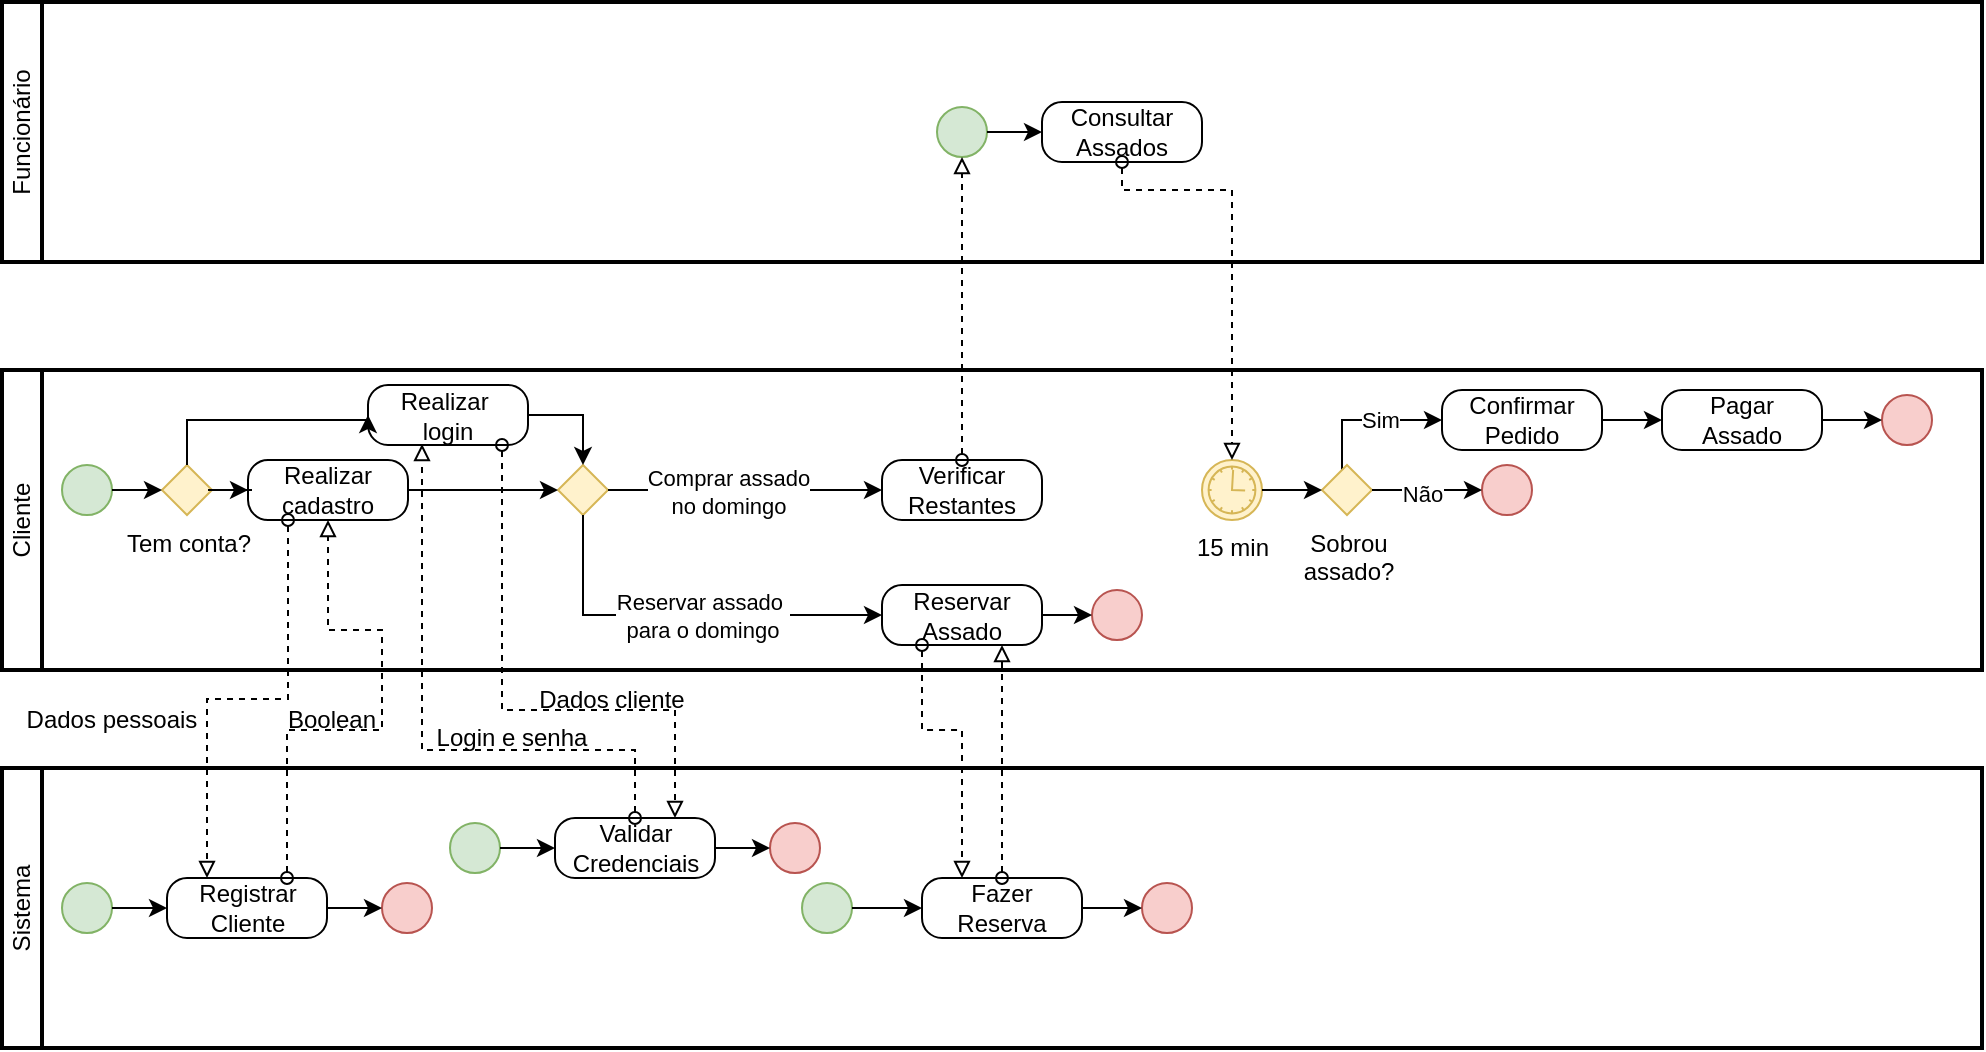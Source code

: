 <mxfile version="24.0.6" type="device">
  <diagram name="Página-1" id="PackzysqCE_SgGWZMTbv">
    <mxGraphModel dx="1496" dy="746" grid="1" gridSize="10" guides="1" tooltips="1" connect="1" arrows="1" fold="1" page="1" pageScale="1" pageWidth="827" pageHeight="1169" background="none" math="0" shadow="0">
      <root>
        <mxCell id="0" />
        <mxCell id="1" parent="0" />
        <mxCell id="0MPRl1a49YGlIiTAVaeu-1" value="Cliente" style="swimlane;html=1;startSize=20;fontStyle=0;collapsible=0;horizontal=0;swimlaneLine=1;swimlaneFillColor=#ffffff;strokeWidth=2;whiteSpace=wrap;" vertex="1" parent="1">
          <mxGeometry x="190" y="210" width="990" height="150" as="geometry" />
        </mxCell>
        <mxCell id="0MPRl1a49YGlIiTAVaeu-4" value="" style="points=[[0.145,0.145,0],[0.5,0,0],[0.855,0.145,0],[1,0.5,0],[0.855,0.855,0],[0.5,1,0],[0.145,0.855,0],[0,0.5,0]];shape=mxgraph.bpmn.event;html=1;verticalLabelPosition=bottom;labelBackgroundColor=#ffffff;verticalAlign=top;align=center;perimeter=ellipsePerimeter;outlineConnect=0;aspect=fixed;outline=standard;symbol=general;fillColor=#d5e8d4;strokeColor=#82b366;" vertex="1" parent="0MPRl1a49YGlIiTAVaeu-1">
          <mxGeometry x="30" y="47.5" width="25" height="25" as="geometry" />
        </mxCell>
        <mxCell id="0MPRl1a49YGlIiTAVaeu-5" value="Realizar cadastro" style="points=[[0.25,0,0],[0.5,0,0],[0.75,0,0],[1,0.25,0],[1,0.5,0],[1,0.75,0],[0.75,1,0],[0.5,1,0],[0.25,1,0],[0,0.75,0],[0,0.5,0],[0,0.25,0]];shape=mxgraph.bpmn.task;whiteSpace=wrap;rectStyle=rounded;size=10;html=1;container=1;expand=0;collapsible=0;taskMarker=abstract;" vertex="1" parent="0MPRl1a49YGlIiTAVaeu-1">
          <mxGeometry x="123" y="45" width="80" height="30" as="geometry" />
        </mxCell>
        <mxCell id="0MPRl1a49YGlIiTAVaeu-6" value="Tem conta?" style="points=[[0.25,0.25,0],[0.5,0,0],[0.75,0.25,0],[1,0.5,0],[0.75,0.75,0],[0.5,1,0],[0.25,0.75,0],[0,0.5,0]];shape=mxgraph.bpmn.gateway2;html=1;verticalLabelPosition=bottom;labelBackgroundColor=#ffffff;verticalAlign=top;align=center;perimeter=rhombusPerimeter;outlineConnect=0;outline=none;symbol=none;fillColor=#fff2cc;strokeColor=#d6b656;" vertex="1" parent="0MPRl1a49YGlIiTAVaeu-1">
          <mxGeometry x="80" y="47.5" width="25" height="25" as="geometry" />
        </mxCell>
        <mxCell id="0MPRl1a49YGlIiTAVaeu-7" style="edgeStyle=orthogonalEdgeStyle;rounded=0;orthogonalLoop=1;jettySize=auto;html=1;entryX=0;entryY=0.5;entryDx=0;entryDy=0;entryPerimeter=0;" edge="1" parent="0MPRl1a49YGlIiTAVaeu-1" source="0MPRl1a49YGlIiTAVaeu-4" target="0MPRl1a49YGlIiTAVaeu-6">
          <mxGeometry relative="1" as="geometry" />
        </mxCell>
        <mxCell id="0MPRl1a49YGlIiTAVaeu-8" value="Realizar&amp;nbsp;&lt;div&gt;login&lt;/div&gt;" style="points=[[0.25,0,0],[0.5,0,0],[0.75,0,0],[1,0.25,0],[1,0.5,0],[1,0.75,0],[0.75,1,0],[0.5,1,0],[0.25,1,0],[0,0.75,0],[0,0.5,0],[0,0.25,0]];shape=mxgraph.bpmn.task;whiteSpace=wrap;rectStyle=rounded;size=10;html=1;container=1;expand=0;collapsible=0;taskMarker=abstract;" vertex="1" parent="0MPRl1a49YGlIiTAVaeu-1">
          <mxGeometry x="183" y="7.5" width="80" height="30" as="geometry" />
        </mxCell>
        <mxCell id="0MPRl1a49YGlIiTAVaeu-9" style="edgeStyle=orthogonalEdgeStyle;rounded=0;orthogonalLoop=1;jettySize=auto;html=1;entryX=0;entryY=0.5;entryDx=0;entryDy=0;entryPerimeter=0;" edge="1" parent="0MPRl1a49YGlIiTAVaeu-1" source="0MPRl1a49YGlIiTAVaeu-6" target="0MPRl1a49YGlIiTAVaeu-8">
          <mxGeometry relative="1" as="geometry">
            <Array as="points">
              <mxPoint x="93" y="25" />
            </Array>
          </mxGeometry>
        </mxCell>
        <mxCell id="0MPRl1a49YGlIiTAVaeu-10" style="edgeStyle=orthogonalEdgeStyle;rounded=0;orthogonalLoop=1;jettySize=auto;html=1;entryX=0;entryY=0.5;entryDx=0;entryDy=0;entryPerimeter=0;" edge="1" parent="0MPRl1a49YGlIiTAVaeu-1" source="0MPRl1a49YGlIiTAVaeu-6" target="0MPRl1a49YGlIiTAVaeu-5">
          <mxGeometry relative="1" as="geometry" />
        </mxCell>
        <mxCell id="0MPRl1a49YGlIiTAVaeu-11" value="" style="points=[[0.25,0.25,0],[0.5,0,0],[0.75,0.25,0],[1,0.5,0],[0.75,0.75,0],[0.5,1,0],[0.25,0.75,0],[0,0.5,0]];shape=mxgraph.bpmn.gateway2;html=1;verticalLabelPosition=bottom;labelBackgroundColor=#ffffff;verticalAlign=top;align=center;perimeter=rhombusPerimeter;outlineConnect=0;outline=none;symbol=none;fillColor=#fff2cc;strokeColor=#d6b656;" vertex="1" parent="0MPRl1a49YGlIiTAVaeu-1">
          <mxGeometry x="278" y="47.5" width="25" height="25" as="geometry" />
        </mxCell>
        <mxCell id="0MPRl1a49YGlIiTAVaeu-12" style="edgeStyle=orthogonalEdgeStyle;rounded=0;orthogonalLoop=1;jettySize=auto;html=1;entryX=0;entryY=0.5;entryDx=0;entryDy=0;entryPerimeter=0;" edge="1" parent="0MPRl1a49YGlIiTAVaeu-1" source="0MPRl1a49YGlIiTAVaeu-5" target="0MPRl1a49YGlIiTAVaeu-11">
          <mxGeometry relative="1" as="geometry" />
        </mxCell>
        <mxCell id="0MPRl1a49YGlIiTAVaeu-14" style="edgeStyle=orthogonalEdgeStyle;rounded=0;orthogonalLoop=1;jettySize=auto;html=1;entryX=0.5;entryY=0;entryDx=0;entryDy=0;entryPerimeter=0;" edge="1" parent="0MPRl1a49YGlIiTAVaeu-1" source="0MPRl1a49YGlIiTAVaeu-8" target="0MPRl1a49YGlIiTAVaeu-11">
          <mxGeometry relative="1" as="geometry" />
        </mxCell>
        <mxCell id="0MPRl1a49YGlIiTAVaeu-15" value="Reservar&lt;div&gt;Assado&lt;/div&gt;" style="points=[[0.25,0,0],[0.5,0,0],[0.75,0,0],[1,0.25,0],[1,0.5,0],[1,0.75,0],[0.75,1,0],[0.5,1,0],[0.25,1,0],[0,0.75,0],[0,0.5,0],[0,0.25,0]];shape=mxgraph.bpmn.task;whiteSpace=wrap;rectStyle=rounded;size=10;html=1;container=1;expand=0;collapsible=0;taskMarker=abstract;" vertex="1" parent="0MPRl1a49YGlIiTAVaeu-1">
          <mxGeometry x="440" y="107.52" width="80" height="30" as="geometry" />
        </mxCell>
        <mxCell id="0MPRl1a49YGlIiTAVaeu-17" value="Verificar&lt;div&gt;Restantes&lt;/div&gt;" style="points=[[0.25,0,0],[0.5,0,0],[0.75,0,0],[1,0.25,0],[1,0.5,0],[1,0.75,0],[0.75,1,0],[0.5,1,0],[0.25,1,0],[0,0.75,0],[0,0.5,0],[0,0.25,0]];shape=mxgraph.bpmn.task;whiteSpace=wrap;rectStyle=rounded;size=10;html=1;container=1;expand=0;collapsible=0;taskMarker=abstract;" vertex="1" parent="0MPRl1a49YGlIiTAVaeu-1">
          <mxGeometry x="440" y="45" width="80" height="30" as="geometry" />
        </mxCell>
        <mxCell id="0MPRl1a49YGlIiTAVaeu-18" style="edgeStyle=orthogonalEdgeStyle;rounded=0;orthogonalLoop=1;jettySize=auto;html=1;" edge="1" parent="0MPRl1a49YGlIiTAVaeu-1" source="0MPRl1a49YGlIiTAVaeu-11">
          <mxGeometry relative="1" as="geometry">
            <mxPoint x="440" y="60" as="targetPoint" />
          </mxGeometry>
        </mxCell>
        <mxCell id="0MPRl1a49YGlIiTAVaeu-20" value="&lt;div&gt;Comprar assado&lt;/div&gt;&lt;div&gt;no domingo&lt;/div&gt;" style="edgeLabel;html=1;align=center;verticalAlign=middle;resizable=0;points=[];" vertex="1" connectable="0" parent="0MPRl1a49YGlIiTAVaeu-18">
          <mxGeometry x="-0.13" y="-1" relative="1" as="geometry">
            <mxPoint as="offset" />
          </mxGeometry>
        </mxCell>
        <mxCell id="0MPRl1a49YGlIiTAVaeu-19" style="edgeStyle=orthogonalEdgeStyle;rounded=0;orthogonalLoop=1;jettySize=auto;html=1;entryX=0;entryY=0.5;entryDx=0;entryDy=0;entryPerimeter=0;exitX=0.5;exitY=1;exitDx=0;exitDy=0;exitPerimeter=0;" edge="1" parent="0MPRl1a49YGlIiTAVaeu-1" source="0MPRl1a49YGlIiTAVaeu-11" target="0MPRl1a49YGlIiTAVaeu-15">
          <mxGeometry relative="1" as="geometry">
            <mxPoint x="291" y="80" as="sourcePoint" />
            <mxPoint x="478" y="122.52" as="targetPoint" />
            <Array as="points">
              <mxPoint x="291" y="123" />
            </Array>
          </mxGeometry>
        </mxCell>
        <mxCell id="0MPRl1a49YGlIiTAVaeu-21" value="Reservar assado&amp;nbsp;&lt;div&gt;para o domingo&lt;/div&gt;" style="edgeLabel;html=1;align=center;verticalAlign=middle;resizable=0;points=[];" vertex="1" connectable="0" parent="0MPRl1a49YGlIiTAVaeu-19">
          <mxGeometry x="0.097" relative="1" as="geometry">
            <mxPoint as="offset" />
          </mxGeometry>
        </mxCell>
        <mxCell id="0MPRl1a49YGlIiTAVaeu-34" value="15 min" style="points=[[0.145,0.145,0],[0.5,0,0],[0.855,0.145,0],[1,0.5,0],[0.855,0.855,0],[0.5,1,0],[0.145,0.855,0],[0,0.5,0]];shape=mxgraph.bpmn.event;html=1;verticalLabelPosition=bottom;labelBackgroundColor=#ffffff;verticalAlign=top;align=center;perimeter=ellipsePerimeter;outlineConnect=0;aspect=fixed;outline=standard;symbol=timer;fillColor=#fff2cc;strokeColor=#d6b656;" vertex="1" parent="0MPRl1a49YGlIiTAVaeu-1">
          <mxGeometry x="600" y="45" width="30" height="30" as="geometry" />
        </mxCell>
        <mxCell id="0MPRl1a49YGlIiTAVaeu-36" value="Confirmar&lt;div&gt;Pedido&lt;/div&gt;" style="points=[[0.25,0,0],[0.5,0,0],[0.75,0,0],[1,0.25,0],[1,0.5,0],[1,0.75,0],[0.75,1,0],[0.5,1,0],[0.25,1,0],[0,0.75,0],[0,0.5,0],[0,0.25,0]];shape=mxgraph.bpmn.task;whiteSpace=wrap;rectStyle=rounded;size=10;html=1;container=1;expand=0;collapsible=0;taskMarker=abstract;" vertex="1" parent="0MPRl1a49YGlIiTAVaeu-1">
          <mxGeometry x="720" y="10" width="80" height="30" as="geometry" />
        </mxCell>
        <mxCell id="0MPRl1a49YGlIiTAVaeu-37" value="Pagar&lt;div&gt;Assado&lt;/div&gt;" style="points=[[0.25,0,0],[0.5,0,0],[0.75,0,0],[1,0.25,0],[1,0.5,0],[1,0.75,0],[0.75,1,0],[0.5,1,0],[0.25,1,0],[0,0.75,0],[0,0.5,0],[0,0.25,0]];shape=mxgraph.bpmn.task;whiteSpace=wrap;rectStyle=rounded;size=10;html=1;container=1;expand=0;collapsible=0;taskMarker=abstract;" vertex="1" parent="0MPRl1a49YGlIiTAVaeu-1">
          <mxGeometry x="830" y="10" width="80" height="30" as="geometry" />
        </mxCell>
        <mxCell id="0MPRl1a49YGlIiTAVaeu-41" style="edgeStyle=orthogonalEdgeStyle;rounded=0;orthogonalLoop=1;jettySize=auto;html=1;entryX=0;entryY=0.5;entryDx=0;entryDy=0;entryPerimeter=0;" edge="1" parent="0MPRl1a49YGlIiTAVaeu-1" source="0MPRl1a49YGlIiTAVaeu-36" target="0MPRl1a49YGlIiTAVaeu-37">
          <mxGeometry relative="1" as="geometry" />
        </mxCell>
        <mxCell id="0MPRl1a49YGlIiTAVaeu-42" value="" style="points=[[0.145,0.145,0],[0.5,0,0],[0.855,0.145,0],[1,0.5,0],[0.855,0.855,0],[0.5,1,0],[0.145,0.855,0],[0,0.5,0]];shape=mxgraph.bpmn.event;html=1;verticalLabelPosition=bottom;labelBackgroundColor=#ffffff;verticalAlign=top;align=center;perimeter=ellipsePerimeter;outlineConnect=0;aspect=fixed;outline=standard;symbol=general;fillColor=#f8cecc;strokeColor=#b85450;" vertex="1" parent="0MPRl1a49YGlIiTAVaeu-1">
          <mxGeometry x="940" y="12.5" width="25" height="25" as="geometry" />
        </mxCell>
        <mxCell id="0MPRl1a49YGlIiTAVaeu-43" style="edgeStyle=orthogonalEdgeStyle;rounded=0;orthogonalLoop=1;jettySize=auto;html=1;entryX=0;entryY=0.5;entryDx=0;entryDy=0;entryPerimeter=0;" edge="1" parent="0MPRl1a49YGlIiTAVaeu-1" source="0MPRl1a49YGlIiTAVaeu-37" target="0MPRl1a49YGlIiTAVaeu-42">
          <mxGeometry relative="1" as="geometry" />
        </mxCell>
        <mxCell id="0MPRl1a49YGlIiTAVaeu-53" style="edgeStyle=orthogonalEdgeStyle;rounded=0;orthogonalLoop=1;jettySize=auto;html=1;entryX=0;entryY=0.5;entryDx=0;entryDy=0;entryPerimeter=0;" edge="1" parent="0MPRl1a49YGlIiTAVaeu-1" source="0MPRl1a49YGlIiTAVaeu-44" target="0MPRl1a49YGlIiTAVaeu-36">
          <mxGeometry relative="1" as="geometry">
            <mxPoint x="672.5" y="20" as="targetPoint" />
            <Array as="points">
              <mxPoint x="670" y="25" />
            </Array>
          </mxGeometry>
        </mxCell>
        <mxCell id="0MPRl1a49YGlIiTAVaeu-54" value="Sim" style="edgeLabel;html=1;align=center;verticalAlign=middle;resizable=0;points=[];" vertex="1" connectable="0" parent="0MPRl1a49YGlIiTAVaeu-53">
          <mxGeometry x="0.154" relative="1" as="geometry">
            <mxPoint as="offset" />
          </mxGeometry>
        </mxCell>
        <mxCell id="0MPRl1a49YGlIiTAVaeu-44" value="Sobrou&lt;div&gt;assado?&lt;/div&gt;" style="points=[[0.25,0.25,0],[0.5,0,0],[0.75,0.25,0],[1,0.5,0],[0.75,0.75,0],[0.5,1,0],[0.25,0.75,0],[0,0.5,0]];shape=mxgraph.bpmn.gateway2;html=1;verticalLabelPosition=bottom;labelBackgroundColor=#ffffff;verticalAlign=top;align=center;perimeter=rhombusPerimeter;outlineConnect=0;outline=none;symbol=none;fillColor=#fff2cc;strokeColor=#d6b656;" vertex="1" parent="0MPRl1a49YGlIiTAVaeu-1">
          <mxGeometry x="660" y="47.5" width="25" height="25" as="geometry" />
        </mxCell>
        <mxCell id="0MPRl1a49YGlIiTAVaeu-45" style="edgeStyle=orthogonalEdgeStyle;rounded=0;orthogonalLoop=1;jettySize=auto;html=1;entryX=0;entryY=0.5;entryDx=0;entryDy=0;entryPerimeter=0;" edge="1" parent="0MPRl1a49YGlIiTAVaeu-1" source="0MPRl1a49YGlIiTAVaeu-34" target="0MPRl1a49YGlIiTAVaeu-44">
          <mxGeometry relative="1" as="geometry" />
        </mxCell>
        <mxCell id="0MPRl1a49YGlIiTAVaeu-49" value="" style="points=[[0.145,0.145,0],[0.5,0,0],[0.855,0.145,0],[1,0.5,0],[0.855,0.855,0],[0.5,1,0],[0.145,0.855,0],[0,0.5,0]];shape=mxgraph.bpmn.event;html=1;verticalLabelPosition=bottom;labelBackgroundColor=#ffffff;verticalAlign=top;align=center;perimeter=ellipsePerimeter;outlineConnect=0;aspect=fixed;outline=standard;symbol=general;fillColor=#f8cecc;strokeColor=#b85450;" vertex="1" parent="0MPRl1a49YGlIiTAVaeu-1">
          <mxGeometry x="740" y="47.5" width="25" height="25" as="geometry" />
        </mxCell>
        <mxCell id="0MPRl1a49YGlIiTAVaeu-51" style="edgeStyle=orthogonalEdgeStyle;rounded=0;orthogonalLoop=1;jettySize=auto;html=1;entryX=0;entryY=0.5;entryDx=0;entryDy=0;entryPerimeter=0;" edge="1" parent="0MPRl1a49YGlIiTAVaeu-1" source="0MPRl1a49YGlIiTAVaeu-44" target="0MPRl1a49YGlIiTAVaeu-49">
          <mxGeometry relative="1" as="geometry">
            <mxPoint x="720" y="60" as="targetPoint" />
          </mxGeometry>
        </mxCell>
        <mxCell id="0MPRl1a49YGlIiTAVaeu-55" value="Não" style="edgeLabel;html=1;align=center;verticalAlign=middle;resizable=0;points=[];" vertex="1" connectable="0" parent="0MPRl1a49YGlIiTAVaeu-51">
          <mxGeometry x="-0.117" y="-2" relative="1" as="geometry">
            <mxPoint as="offset" />
          </mxGeometry>
        </mxCell>
        <mxCell id="0MPRl1a49YGlIiTAVaeu-2" value="Funcionário" style="swimlane;html=1;startSize=20;fontStyle=0;collapsible=0;horizontal=0;swimlaneLine=1;swimlaneFillColor=#ffffff;strokeWidth=2;whiteSpace=wrap;" vertex="1" parent="1">
          <mxGeometry x="190" y="26" width="990" height="130" as="geometry" />
        </mxCell>
        <mxCell id="0MPRl1a49YGlIiTAVaeu-22" value="" style="points=[[0.145,0.145,0],[0.5,0,0],[0.855,0.145,0],[1,0.5,0],[0.855,0.855,0],[0.5,1,0],[0.145,0.855,0],[0,0.5,0]];shape=mxgraph.bpmn.event;html=1;verticalLabelPosition=bottom;labelBackgroundColor=#ffffff;verticalAlign=top;align=center;perimeter=ellipsePerimeter;outlineConnect=0;aspect=fixed;outline=standard;symbol=general;fillColor=#d5e8d4;strokeColor=#82b366;" vertex="1" parent="0MPRl1a49YGlIiTAVaeu-2">
          <mxGeometry x="467.5" y="52.5" width="25" height="25" as="geometry" />
        </mxCell>
        <mxCell id="0MPRl1a49YGlIiTAVaeu-23" value="Consultar&lt;div&gt;Assados&lt;/div&gt;" style="points=[[0.25,0,0],[0.5,0,0],[0.75,0,0],[1,0.25,0],[1,0.5,0],[1,0.75,0],[0.75,1,0],[0.5,1,0],[0.25,1,0],[0,0.75,0],[0,0.5,0],[0,0.25,0]];shape=mxgraph.bpmn.task;whiteSpace=wrap;rectStyle=rounded;size=10;html=1;container=1;expand=0;collapsible=0;taskMarker=abstract;" vertex="1" parent="0MPRl1a49YGlIiTAVaeu-2">
          <mxGeometry x="520" y="50" width="80" height="30" as="geometry" />
        </mxCell>
        <mxCell id="0MPRl1a49YGlIiTAVaeu-26" style="edgeStyle=orthogonalEdgeStyle;rounded=0;orthogonalLoop=1;jettySize=auto;html=1;entryX=0;entryY=0.5;entryDx=0;entryDy=0;entryPerimeter=0;" edge="1" parent="0MPRl1a49YGlIiTAVaeu-2" source="0MPRl1a49YGlIiTAVaeu-22" target="0MPRl1a49YGlIiTAVaeu-23">
          <mxGeometry relative="1" as="geometry" />
        </mxCell>
        <mxCell id="0MPRl1a49YGlIiTAVaeu-3" value="Sistema" style="swimlane;html=1;startSize=20;fontStyle=0;collapsible=0;horizontal=0;swimlaneLine=1;swimlaneFillColor=#ffffff;strokeWidth=2;whiteSpace=wrap;" vertex="1" parent="1">
          <mxGeometry x="190" y="409" width="990" height="140" as="geometry" />
        </mxCell>
        <mxCell id="0MPRl1a49YGlIiTAVaeu-28" value="" style="points=[[0.145,0.145,0],[0.5,0,0],[0.855,0.145,0],[1,0.5,0],[0.855,0.855,0],[0.5,1,0],[0.145,0.855,0],[0,0.5,0]];shape=mxgraph.bpmn.event;html=1;verticalLabelPosition=bottom;labelBackgroundColor=#ffffff;verticalAlign=top;align=center;perimeter=ellipsePerimeter;outlineConnect=0;aspect=fixed;outline=standard;symbol=general;fillColor=#d5e8d4;strokeColor=#82b366;" vertex="1" parent="0MPRl1a49YGlIiTAVaeu-3">
          <mxGeometry x="30" y="57.5" width="25" height="25" as="geometry" />
        </mxCell>
        <mxCell id="0MPRl1a49YGlIiTAVaeu-29" value="Registrar&lt;div&gt;Cliente&lt;/div&gt;" style="points=[[0.25,0,0],[0.5,0,0],[0.75,0,0],[1,0.25,0],[1,0.5,0],[1,0.75,0],[0.75,1,0],[0.5,1,0],[0.25,1,0],[0,0.75,0],[0,0.5,0],[0,0.25,0]];shape=mxgraph.bpmn.task;whiteSpace=wrap;rectStyle=rounded;size=10;html=1;container=1;expand=0;collapsible=0;taskMarker=abstract;" vertex="1" parent="0MPRl1a49YGlIiTAVaeu-3">
          <mxGeometry x="82.5" y="55" width="80" height="30" as="geometry" />
        </mxCell>
        <mxCell id="0MPRl1a49YGlIiTAVaeu-30" style="edgeStyle=orthogonalEdgeStyle;rounded=0;orthogonalLoop=1;jettySize=auto;html=1;entryX=0;entryY=0.5;entryDx=0;entryDy=0;entryPerimeter=0;" edge="1" parent="0MPRl1a49YGlIiTAVaeu-3" source="0MPRl1a49YGlIiTAVaeu-28" target="0MPRl1a49YGlIiTAVaeu-29">
          <mxGeometry relative="1" as="geometry" />
        </mxCell>
        <mxCell id="0MPRl1a49YGlIiTAVaeu-32" value="" style="points=[[0.145,0.145,0],[0.5,0,0],[0.855,0.145,0],[1,0.5,0],[0.855,0.855,0],[0.5,1,0],[0.145,0.855,0],[0,0.5,0]];shape=mxgraph.bpmn.event;html=1;verticalLabelPosition=bottom;labelBackgroundColor=#ffffff;verticalAlign=top;align=center;perimeter=ellipsePerimeter;outlineConnect=0;aspect=fixed;outline=standard;symbol=general;fillColor=#f8cecc;strokeColor=#b85450;" vertex="1" parent="0MPRl1a49YGlIiTAVaeu-3">
          <mxGeometry x="190" y="57.5" width="25" height="25" as="geometry" />
        </mxCell>
        <mxCell id="0MPRl1a49YGlIiTAVaeu-33" style="edgeStyle=orthogonalEdgeStyle;rounded=0;orthogonalLoop=1;jettySize=auto;html=1;entryX=0;entryY=0.5;entryDx=0;entryDy=0;entryPerimeter=0;" edge="1" parent="0MPRl1a49YGlIiTAVaeu-3" source="0MPRl1a49YGlIiTAVaeu-29" target="0MPRl1a49YGlIiTAVaeu-32">
          <mxGeometry relative="1" as="geometry" />
        </mxCell>
        <mxCell id="0MPRl1a49YGlIiTAVaeu-56" value="Fazer&lt;div&gt;Reserva&lt;/div&gt;" style="points=[[0.25,0,0],[0.5,0,0],[0.75,0,0],[1,0.25,0],[1,0.5,0],[1,0.75,0],[0.75,1,0],[0.5,1,0],[0.25,1,0],[0,0.75,0],[0,0.5,0],[0,0.25,0]];shape=mxgraph.bpmn.task;whiteSpace=wrap;rectStyle=rounded;size=10;html=1;container=1;expand=0;collapsible=0;taskMarker=abstract;" vertex="1" parent="0MPRl1a49YGlIiTAVaeu-3">
          <mxGeometry x="460" y="55" width="80" height="30" as="geometry" />
        </mxCell>
        <mxCell id="0MPRl1a49YGlIiTAVaeu-57" value="" style="points=[[0.145,0.145,0],[0.5,0,0],[0.855,0.145,0],[1,0.5,0],[0.855,0.855,0],[0.5,1,0],[0.145,0.855,0],[0,0.5,0]];shape=mxgraph.bpmn.event;html=1;verticalLabelPosition=bottom;labelBackgroundColor=#ffffff;verticalAlign=top;align=center;perimeter=ellipsePerimeter;outlineConnect=0;aspect=fixed;outline=standard;symbol=general;fillColor=#d5e8d4;strokeColor=#82b366;" vertex="1" parent="0MPRl1a49YGlIiTAVaeu-3">
          <mxGeometry x="400" y="57.5" width="25" height="25" as="geometry" />
        </mxCell>
        <mxCell id="0MPRl1a49YGlIiTAVaeu-59" style="edgeStyle=orthogonalEdgeStyle;rounded=0;orthogonalLoop=1;jettySize=auto;html=1;entryX=0;entryY=0.5;entryDx=0;entryDy=0;entryPerimeter=0;" edge="1" parent="0MPRl1a49YGlIiTAVaeu-3" source="0MPRl1a49YGlIiTAVaeu-57" target="0MPRl1a49YGlIiTAVaeu-56">
          <mxGeometry relative="1" as="geometry" />
        </mxCell>
        <mxCell id="0MPRl1a49YGlIiTAVaeu-66" value="" style="points=[[0.145,0.145,0],[0.5,0,0],[0.855,0.145,0],[1,0.5,0],[0.855,0.855,0],[0.5,1,0],[0.145,0.855,0],[0,0.5,0]];shape=mxgraph.bpmn.event;html=1;verticalLabelPosition=bottom;labelBackgroundColor=#ffffff;verticalAlign=top;align=center;perimeter=ellipsePerimeter;outlineConnect=0;aspect=fixed;outline=standard;symbol=general;fillColor=#d5e8d4;strokeColor=#82b366;" vertex="1" parent="0MPRl1a49YGlIiTAVaeu-3">
          <mxGeometry x="224" y="27.5" width="25" height="25" as="geometry" />
        </mxCell>
        <mxCell id="0MPRl1a49YGlIiTAVaeu-67" value="Validar&lt;div&gt;Credenciais&lt;/div&gt;" style="points=[[0.25,0,0],[0.5,0,0],[0.75,0,0],[1,0.25,0],[1,0.5,0],[1,0.75,0],[0.75,1,0],[0.5,1,0],[0.25,1,0],[0,0.75,0],[0,0.5,0],[0,0.25,0]];shape=mxgraph.bpmn.task;whiteSpace=wrap;rectStyle=rounded;size=10;html=1;container=1;expand=0;collapsible=0;taskMarker=abstract;" vertex="1" parent="0MPRl1a49YGlIiTAVaeu-3">
          <mxGeometry x="276.5" y="25" width="80" height="30" as="geometry" />
        </mxCell>
        <mxCell id="0MPRl1a49YGlIiTAVaeu-68" style="edgeStyle=orthogonalEdgeStyle;rounded=0;orthogonalLoop=1;jettySize=auto;html=1;entryX=0;entryY=0.5;entryDx=0;entryDy=0;entryPerimeter=0;" edge="1" parent="0MPRl1a49YGlIiTAVaeu-3" source="0MPRl1a49YGlIiTAVaeu-66" target="0MPRl1a49YGlIiTAVaeu-67">
          <mxGeometry relative="1" as="geometry" />
        </mxCell>
        <mxCell id="0MPRl1a49YGlIiTAVaeu-69" value="" style="points=[[0.145,0.145,0],[0.5,0,0],[0.855,0.145,0],[1,0.5,0],[0.855,0.855,0],[0.5,1,0],[0.145,0.855,0],[0,0.5,0]];shape=mxgraph.bpmn.event;html=1;verticalLabelPosition=bottom;labelBackgroundColor=#ffffff;verticalAlign=top;align=center;perimeter=ellipsePerimeter;outlineConnect=0;aspect=fixed;outline=standard;symbol=general;fillColor=#f8cecc;strokeColor=#b85450;" vertex="1" parent="0MPRl1a49YGlIiTAVaeu-3">
          <mxGeometry x="384" y="27.5" width="25" height="25" as="geometry" />
        </mxCell>
        <mxCell id="0MPRl1a49YGlIiTAVaeu-70" style="edgeStyle=orthogonalEdgeStyle;rounded=0;orthogonalLoop=1;jettySize=auto;html=1;entryX=0;entryY=0.5;entryDx=0;entryDy=0;entryPerimeter=0;" edge="1" parent="0MPRl1a49YGlIiTAVaeu-3" source="0MPRl1a49YGlIiTAVaeu-67" target="0MPRl1a49YGlIiTAVaeu-69">
          <mxGeometry relative="1" as="geometry" />
        </mxCell>
        <mxCell id="0MPRl1a49YGlIiTAVaeu-77" value="" style="points=[[0.145,0.145,0],[0.5,0,0],[0.855,0.145,0],[1,0.5,0],[0.855,0.855,0],[0.5,1,0],[0.145,0.855,0],[0,0.5,0]];shape=mxgraph.bpmn.event;html=1;verticalLabelPosition=bottom;labelBackgroundColor=#ffffff;verticalAlign=top;align=center;perimeter=ellipsePerimeter;outlineConnect=0;aspect=fixed;outline=standard;symbol=general;fillColor=#f8cecc;strokeColor=#b85450;" vertex="1" parent="0MPRl1a49YGlIiTAVaeu-3">
          <mxGeometry x="570" y="57.5" width="25" height="25" as="geometry" />
        </mxCell>
        <mxCell id="0MPRl1a49YGlIiTAVaeu-78" style="edgeStyle=orthogonalEdgeStyle;rounded=0;orthogonalLoop=1;jettySize=auto;html=1;entryX=0;entryY=0.5;entryDx=0;entryDy=0;entryPerimeter=0;" edge="1" parent="0MPRl1a49YGlIiTAVaeu-3" source="0MPRl1a49YGlIiTAVaeu-56" target="0MPRl1a49YGlIiTAVaeu-77">
          <mxGeometry relative="1" as="geometry" />
        </mxCell>
        <mxCell id="0MPRl1a49YGlIiTAVaeu-25" style="edgeStyle=orthogonalEdgeStyle;rounded=0;orthogonalLoop=1;jettySize=auto;html=1;entryX=0.5;entryY=1;entryDx=0;entryDy=0;entryPerimeter=0;dashed=1;endArrow=block;endFill=0;startArrow=oval;startFill=0;" edge="1" parent="1" source="0MPRl1a49YGlIiTAVaeu-17" target="0MPRl1a49YGlIiTAVaeu-22">
          <mxGeometry relative="1" as="geometry" />
        </mxCell>
        <mxCell id="0MPRl1a49YGlIiTAVaeu-31" style="edgeStyle=orthogonalEdgeStyle;rounded=0;orthogonalLoop=1;jettySize=auto;html=1;entryX=0.25;entryY=0;entryDx=0;entryDy=0;entryPerimeter=0;dashed=1;endArrow=block;endFill=0;startArrow=oval;startFill=0;exitX=0.25;exitY=1;exitDx=0;exitDy=0;exitPerimeter=0;" edge="1" parent="1" source="0MPRl1a49YGlIiTAVaeu-5" target="0MPRl1a49YGlIiTAVaeu-29">
          <mxGeometry relative="1" as="geometry" />
        </mxCell>
        <mxCell id="0MPRl1a49YGlIiTAVaeu-35" style="edgeStyle=orthogonalEdgeStyle;rounded=0;orthogonalLoop=1;jettySize=auto;html=1;entryX=0.5;entryY=0;entryDx=0;entryDy=0;entryPerimeter=0;dashed=1;startArrow=oval;startFill=0;endArrow=block;endFill=0;" edge="1" parent="1" source="0MPRl1a49YGlIiTAVaeu-23" target="0MPRl1a49YGlIiTAVaeu-34">
          <mxGeometry relative="1" as="geometry">
            <Array as="points">
              <mxPoint x="805" y="120" />
            </Array>
          </mxGeometry>
        </mxCell>
        <mxCell id="0MPRl1a49YGlIiTAVaeu-38" style="edgeStyle=orthogonalEdgeStyle;rounded=0;orthogonalLoop=1;jettySize=auto;html=1;exitX=0.75;exitY=0;exitDx=0;exitDy=0;exitPerimeter=0;dashed=1;startArrow=oval;startFill=0;endArrow=block;endFill=0;entryX=0.5;entryY=1;entryDx=0;entryDy=0;entryPerimeter=0;" edge="1" parent="1" source="0MPRl1a49YGlIiTAVaeu-29" target="0MPRl1a49YGlIiTAVaeu-5">
          <mxGeometry relative="1" as="geometry">
            <mxPoint x="380" y="300" as="targetPoint" />
            <Array as="points">
              <mxPoint x="333" y="390" />
              <mxPoint x="380" y="390" />
              <mxPoint x="380" y="340" />
              <mxPoint x="353" y="340" />
            </Array>
          </mxGeometry>
        </mxCell>
        <mxCell id="0MPRl1a49YGlIiTAVaeu-60" style="edgeStyle=orthogonalEdgeStyle;rounded=0;orthogonalLoop=1;jettySize=auto;html=1;entryX=0.25;entryY=0;entryDx=0;entryDy=0;entryPerimeter=0;dashed=1;startArrow=oval;startFill=0;endArrow=block;endFill=0;exitX=0.25;exitY=1;exitDx=0;exitDy=0;exitPerimeter=0;" edge="1" parent="1" source="0MPRl1a49YGlIiTAVaeu-15" target="0MPRl1a49YGlIiTAVaeu-56">
          <mxGeometry relative="1" as="geometry">
            <Array as="points">
              <mxPoint x="650" y="390" />
              <mxPoint x="670" y="390" />
            </Array>
          </mxGeometry>
        </mxCell>
        <mxCell id="0MPRl1a49YGlIiTAVaeu-62" style="edgeStyle=orthogonalEdgeStyle;rounded=0;orthogonalLoop=1;jettySize=auto;html=1;entryX=0.75;entryY=1;entryDx=0;entryDy=0;entryPerimeter=0;dashed=1;startArrow=oval;startFill=0;endArrow=block;endFill=0;" edge="1" parent="1" source="0MPRl1a49YGlIiTAVaeu-56" target="0MPRl1a49YGlIiTAVaeu-15">
          <mxGeometry relative="1" as="geometry" />
        </mxCell>
        <mxCell id="0MPRl1a49YGlIiTAVaeu-63" value="" style="points=[[0.145,0.145,0],[0.5,0,0],[0.855,0.145,0],[1,0.5,0],[0.855,0.855,0],[0.5,1,0],[0.145,0.855,0],[0,0.5,0]];shape=mxgraph.bpmn.event;html=1;verticalLabelPosition=bottom;labelBackgroundColor=#ffffff;verticalAlign=top;align=center;perimeter=ellipsePerimeter;outlineConnect=0;aspect=fixed;outline=standard;symbol=general;fillColor=#f8cecc;strokeColor=#b85450;" vertex="1" parent="1">
          <mxGeometry x="735" y="320.02" width="25" height="25" as="geometry" />
        </mxCell>
        <mxCell id="0MPRl1a49YGlIiTAVaeu-64" style="edgeStyle=orthogonalEdgeStyle;rounded=0;orthogonalLoop=1;jettySize=auto;html=1;" edge="1" parent="1" source="0MPRl1a49YGlIiTAVaeu-15" target="0MPRl1a49YGlIiTAVaeu-63">
          <mxGeometry relative="1" as="geometry" />
        </mxCell>
        <mxCell id="0MPRl1a49YGlIiTAVaeu-65" value="Dados pessoais" style="text;html=1;align=center;verticalAlign=middle;whiteSpace=wrap;rounded=0;" vertex="1" parent="1">
          <mxGeometry x="190" y="370" width="110" height="30" as="geometry" />
        </mxCell>
        <mxCell id="0MPRl1a49YGlIiTAVaeu-72" style="edgeStyle=orthogonalEdgeStyle;rounded=0;orthogonalLoop=1;jettySize=auto;html=1;dashed=1;startArrow=oval;startFill=0;endArrow=block;endFill=0;" edge="1" parent="1" source="0MPRl1a49YGlIiTAVaeu-67">
          <mxGeometry relative="1" as="geometry">
            <mxPoint x="400" y="247" as="targetPoint" />
            <Array as="points">
              <mxPoint x="507" y="400" />
              <mxPoint x="400" y="400" />
            </Array>
          </mxGeometry>
        </mxCell>
        <mxCell id="0MPRl1a49YGlIiTAVaeu-73" style="edgeStyle=orthogonalEdgeStyle;rounded=0;orthogonalLoop=1;jettySize=auto;html=1;entryX=0.75;entryY=0;entryDx=0;entryDy=0;entryPerimeter=0;dashed=1;startArrow=oval;startFill=0;endArrow=block;endFill=0;" edge="1" parent="1" source="0MPRl1a49YGlIiTAVaeu-8" target="0MPRl1a49YGlIiTAVaeu-67">
          <mxGeometry relative="1" as="geometry">
            <Array as="points">
              <mxPoint x="440" y="233" />
              <mxPoint x="440" y="380" />
              <mxPoint x="527" y="380" />
            </Array>
          </mxGeometry>
        </mxCell>
        <mxCell id="0MPRl1a49YGlIiTAVaeu-74" value="Login e senha" style="text;html=1;align=center;verticalAlign=middle;whiteSpace=wrap;rounded=0;" vertex="1" parent="1">
          <mxGeometry x="390" y="379" width="110" height="30" as="geometry" />
        </mxCell>
        <mxCell id="0MPRl1a49YGlIiTAVaeu-75" value="Boolean" style="text;html=1;align=center;verticalAlign=middle;whiteSpace=wrap;rounded=0;" vertex="1" parent="1">
          <mxGeometry x="300" y="370" width="110" height="30" as="geometry" />
        </mxCell>
        <mxCell id="0MPRl1a49YGlIiTAVaeu-76" value="Dados cliente" style="text;html=1;align=center;verticalAlign=middle;whiteSpace=wrap;rounded=0;" vertex="1" parent="1">
          <mxGeometry x="440" y="360" width="110" height="30" as="geometry" />
        </mxCell>
      </root>
    </mxGraphModel>
  </diagram>
</mxfile>
